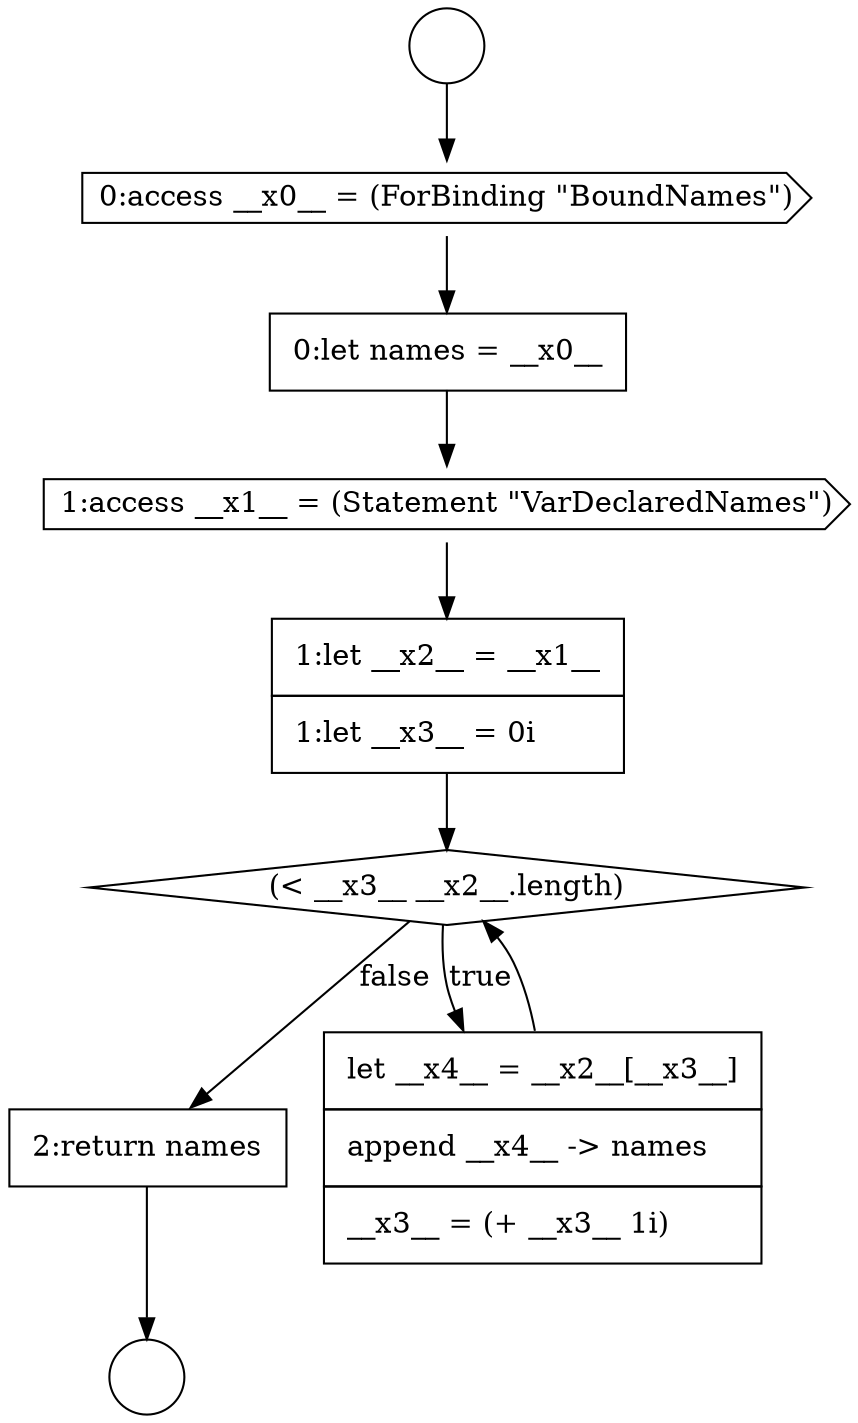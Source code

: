 digraph {
  node6555 [shape=cds, label=<<font color="black">1:access __x1__ = (Statement &quot;VarDeclaredNames&quot;)</font>> color="black" fillcolor="white" style=filled]
  node6551 [shape=circle label=" " color="black" fillcolor="white" style=filled]
  node6552 [shape=circle label=" " color="black" fillcolor="white" style=filled]
  node6559 [shape=none, margin=0, label=<<font color="black">
    <table border="0" cellborder="1" cellspacing="0" cellpadding="10">
      <tr><td align="left">2:return names</td></tr>
    </table>
  </font>> color="black" fillcolor="white" style=filled]
  node6556 [shape=none, margin=0, label=<<font color="black">
    <table border="0" cellborder="1" cellspacing="0" cellpadding="10">
      <tr><td align="left">1:let __x2__ = __x1__</td></tr>
      <tr><td align="left">1:let __x3__ = 0i</td></tr>
    </table>
  </font>> color="black" fillcolor="white" style=filled]
  node6553 [shape=cds, label=<<font color="black">0:access __x0__ = (ForBinding &quot;BoundNames&quot;)</font>> color="black" fillcolor="white" style=filled]
  node6557 [shape=diamond, label=<<font color="black">(&lt; __x3__ __x2__.length)</font>> color="black" fillcolor="white" style=filled]
  node6554 [shape=none, margin=0, label=<<font color="black">
    <table border="0" cellborder="1" cellspacing="0" cellpadding="10">
      <tr><td align="left">0:let names = __x0__</td></tr>
    </table>
  </font>> color="black" fillcolor="white" style=filled]
  node6558 [shape=none, margin=0, label=<<font color="black">
    <table border="0" cellborder="1" cellspacing="0" cellpadding="10">
      <tr><td align="left">let __x4__ = __x2__[__x3__]</td></tr>
      <tr><td align="left">append __x4__ -&gt; names</td></tr>
      <tr><td align="left">__x3__ = (+ __x3__ 1i)</td></tr>
    </table>
  </font>> color="black" fillcolor="white" style=filled]
  node6555 -> node6556 [ color="black"]
  node6557 -> node6558 [label=<<font color="black">true</font>> color="black"]
  node6557 -> node6559 [label=<<font color="black">false</font>> color="black"]
  node6551 -> node6553 [ color="black"]
  node6559 -> node6552 [ color="black"]
  node6556 -> node6557 [ color="black"]
  node6554 -> node6555 [ color="black"]
  node6553 -> node6554 [ color="black"]
  node6558 -> node6557 [ color="black"]
}
